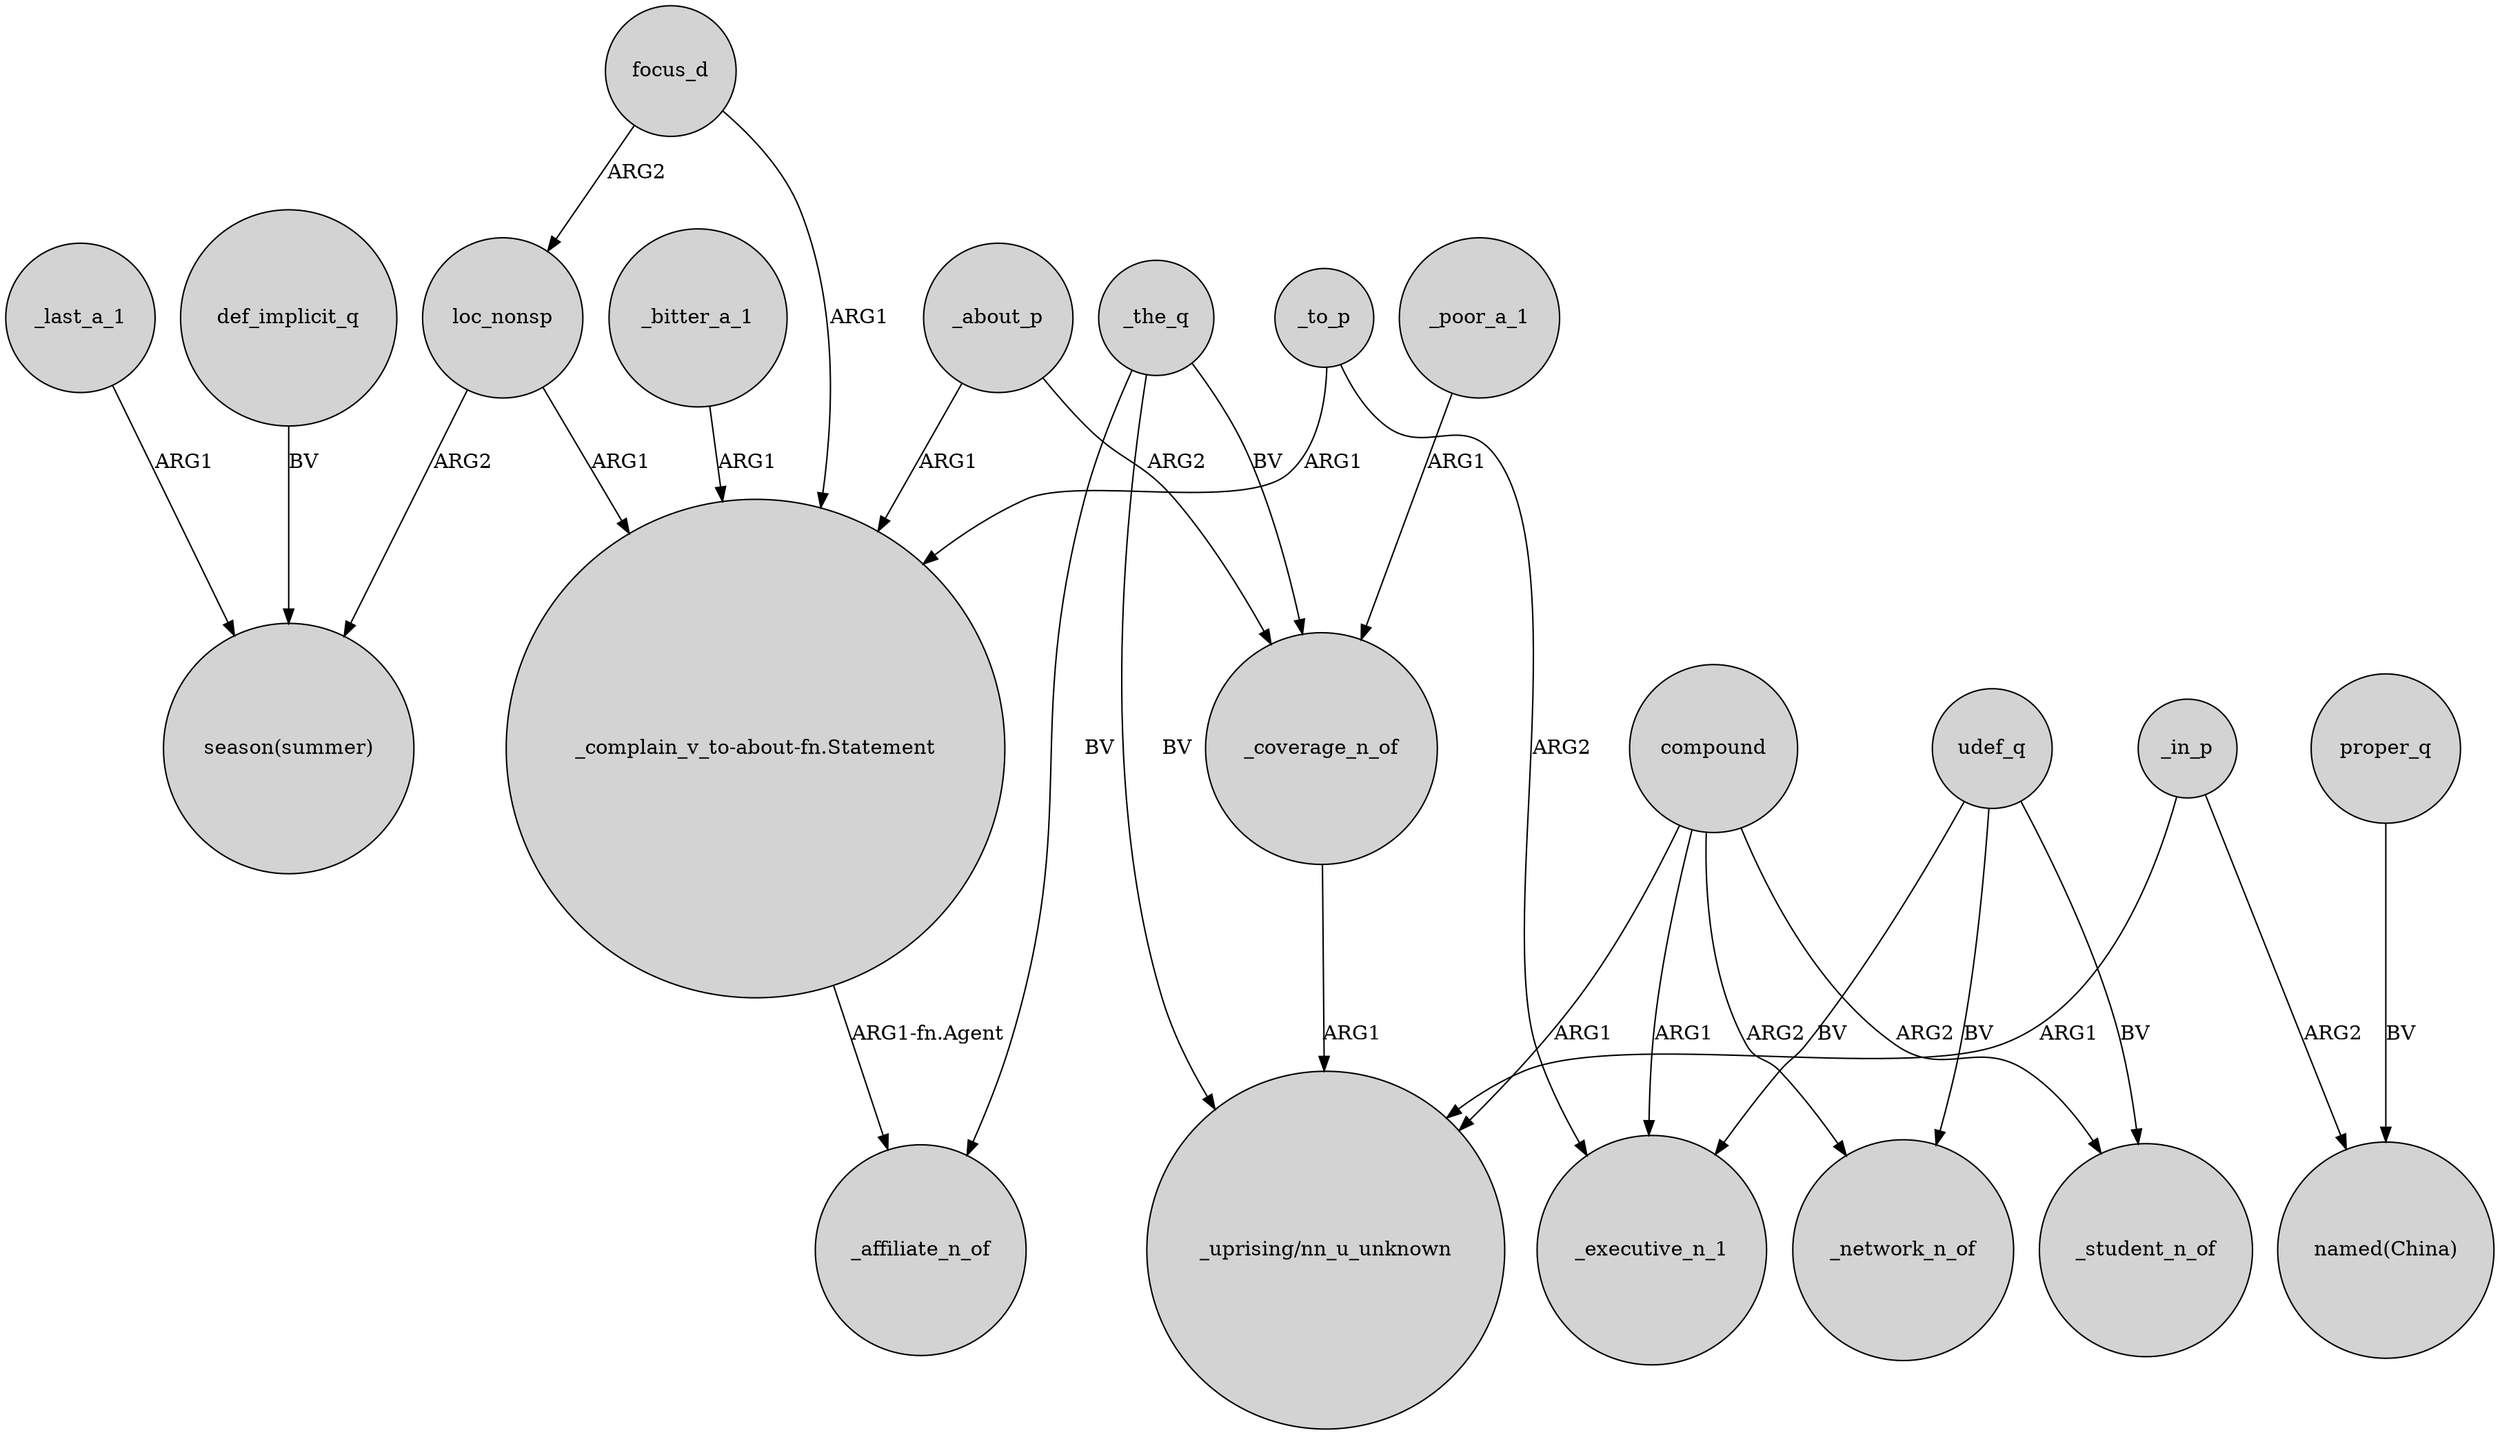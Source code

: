 digraph {
	node [shape=circle style=filled]
	_the_q -> _affiliate_n_of [label=BV]
	focus_d -> loc_nonsp [label=ARG2]
	udef_q -> _executive_n_1 [label=BV]
	_about_p -> "_complain_v_to-about-fn.Statement" [label=ARG1]
	udef_q -> _student_n_of [label=BV]
	compound -> _executive_n_1 [label=ARG1]
	_to_p -> "_complain_v_to-about-fn.Statement" [label=ARG1]
	"_complain_v_to-about-fn.Statement" -> _affiliate_n_of [label="ARG1-fn.Agent"]
	_the_q -> _coverage_n_of [label=BV]
	_last_a_1 -> "season(summer)" [label=ARG1]
	_to_p -> _executive_n_1 [label=ARG2]
	_about_p -> _coverage_n_of [label=ARG2]
	def_implicit_q -> "season(summer)" [label=BV]
	focus_d -> "_complain_v_to-about-fn.Statement" [label=ARG1]
	proper_q -> "named(China)" [label=BV]
	compound -> _network_n_of [label=ARG2]
	loc_nonsp -> "_complain_v_to-about-fn.Statement" [label=ARG1]
	loc_nonsp -> "season(summer)" [label=ARG2]
	_the_q -> "_uprising/nn_u_unknown" [label=BV]
	_in_p -> "named(China)" [label=ARG2]
	compound -> "_uprising/nn_u_unknown" [label=ARG1]
	_poor_a_1 -> _coverage_n_of [label=ARG1]
	_in_p -> "_uprising/nn_u_unknown" [label=ARG1]
	_coverage_n_of -> "_uprising/nn_u_unknown" [label=ARG1]
	_bitter_a_1 -> "_complain_v_to-about-fn.Statement" [label=ARG1]
	udef_q -> _network_n_of [label=BV]
	compound -> _student_n_of [label=ARG2]
}
